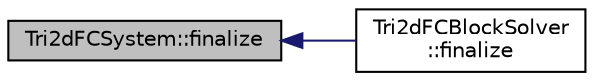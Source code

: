 digraph "Tri2dFCSystem::finalize"
{
  edge [fontname="Helvetica",fontsize="10",labelfontname="Helvetica",labelfontsize="10"];
  node [fontname="Helvetica",fontsize="10",shape=record];
  rankdir="LR";
  Node1 [label="Tri2dFCSystem::finalize",height=0.2,width=0.4,color="black", fillcolor="grey75", style="filled" fontcolor="black"];
  Node1 -> Node2 [dir="back",color="midnightblue",fontsize="10",style="solid",fontname="Helvetica"];
  Node2 [label="Tri2dFCBlockSolver\l::finalize",height=0.2,width=0.4,color="black", fillcolor="white", style="filled",URL="$classTri2dFCBlockSolver.html#a184c36b65b1e496eea130c87b80acf9d",tooltip="Deallocates all Tri2dFCBlockSolver data. "];
}
